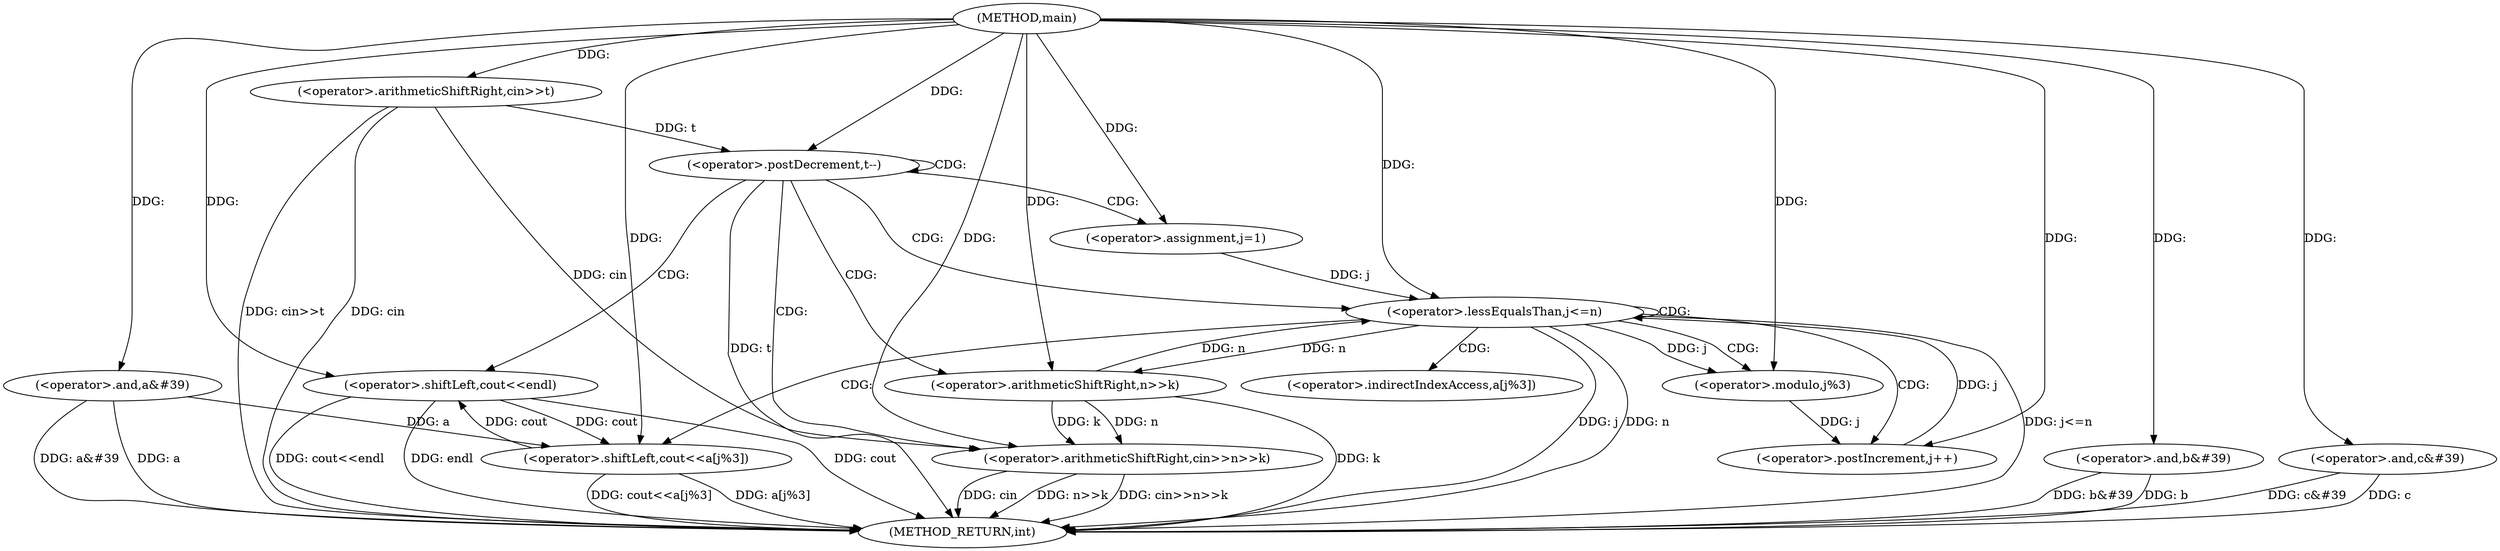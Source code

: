 digraph "main" {  
"1000101" [label = "(METHOD,main)" ]
"1000154" [label = "(METHOD_RETURN,int)" ]
"1000104" [label = "(<operator>.arithmeticShiftRight,cin>>t)" ]
"1000110" [label = "(<operator>.and,a&#39)" ]
"1000115" [label = "(<operator>.and,b&#39)" ]
"1000120" [label = "(<operator>.and,c&#39)" ]
"1000124" [label = "(<operator>.postDecrement,t--)" ]
"1000129" [label = "(<operator>.arithmeticShiftRight,cin>>n>>k)" ]
"1000151" [label = "(<operator>.shiftLeft,cout<<endl)" ]
"1000136" [label = "(<operator>.assignment,j=1)" ]
"1000139" [label = "(<operator>.lessEqualsThan,j<=n)" ]
"1000142" [label = "(<operator>.postIncrement,j++)" ]
"1000144" [label = "(<operator>.shiftLeft,cout<<a[j%3])" ]
"1000131" [label = "(<operator>.arithmeticShiftRight,n>>k)" ]
"1000148" [label = "(<operator>.modulo,j%3)" ]
"1000146" [label = "(<operator>.indirectIndexAccess,a[j%3])" ]
  "1000104" -> "1000154"  [ label = "DDG: cin"] 
  "1000104" -> "1000154"  [ label = "DDG: cin>>t"] 
  "1000110" -> "1000154"  [ label = "DDG: a"] 
  "1000110" -> "1000154"  [ label = "DDG: a&#39"] 
  "1000115" -> "1000154"  [ label = "DDG: b&#39"] 
  "1000120" -> "1000154"  [ label = "DDG: c&#39"] 
  "1000124" -> "1000154"  [ label = "DDG: t"] 
  "1000129" -> "1000154"  [ label = "DDG: cin"] 
  "1000131" -> "1000154"  [ label = "DDG: k"] 
  "1000129" -> "1000154"  [ label = "DDG: n>>k"] 
  "1000129" -> "1000154"  [ label = "DDG: cin>>n>>k"] 
  "1000139" -> "1000154"  [ label = "DDG: j"] 
  "1000139" -> "1000154"  [ label = "DDG: n"] 
  "1000139" -> "1000154"  [ label = "DDG: j<=n"] 
  "1000151" -> "1000154"  [ label = "DDG: cout"] 
  "1000151" -> "1000154"  [ label = "DDG: cout<<endl"] 
  "1000144" -> "1000154"  [ label = "DDG: a[j%3]"] 
  "1000144" -> "1000154"  [ label = "DDG: cout<<a[j%3]"] 
  "1000120" -> "1000154"  [ label = "DDG: c"] 
  "1000151" -> "1000154"  [ label = "DDG: endl"] 
  "1000115" -> "1000154"  [ label = "DDG: b"] 
  "1000101" -> "1000104"  [ label = "DDG: "] 
  "1000101" -> "1000110"  [ label = "DDG: "] 
  "1000101" -> "1000115"  [ label = "DDG: "] 
  "1000101" -> "1000120"  [ label = "DDG: "] 
  "1000104" -> "1000124"  [ label = "DDG: t"] 
  "1000101" -> "1000124"  [ label = "DDG: "] 
  "1000104" -> "1000129"  [ label = "DDG: cin"] 
  "1000101" -> "1000129"  [ label = "DDG: "] 
  "1000131" -> "1000129"  [ label = "DDG: n"] 
  "1000131" -> "1000129"  [ label = "DDG: k"] 
  "1000101" -> "1000136"  [ label = "DDG: "] 
  "1000144" -> "1000151"  [ label = "DDG: cout"] 
  "1000101" -> "1000151"  [ label = "DDG: "] 
  "1000139" -> "1000131"  [ label = "DDG: n"] 
  "1000101" -> "1000131"  [ label = "DDG: "] 
  "1000136" -> "1000139"  [ label = "DDG: j"] 
  "1000142" -> "1000139"  [ label = "DDG: j"] 
  "1000101" -> "1000139"  [ label = "DDG: "] 
  "1000131" -> "1000139"  [ label = "DDG: n"] 
  "1000148" -> "1000142"  [ label = "DDG: j"] 
  "1000101" -> "1000142"  [ label = "DDG: "] 
  "1000151" -> "1000144"  [ label = "DDG: cout"] 
  "1000101" -> "1000144"  [ label = "DDG: "] 
  "1000110" -> "1000144"  [ label = "DDG: a"] 
  "1000139" -> "1000148"  [ label = "DDG: j"] 
  "1000101" -> "1000148"  [ label = "DDG: "] 
  "1000124" -> "1000131"  [ label = "CDG: "] 
  "1000124" -> "1000129"  [ label = "CDG: "] 
  "1000124" -> "1000124"  [ label = "CDG: "] 
  "1000124" -> "1000151"  [ label = "CDG: "] 
  "1000124" -> "1000139"  [ label = "CDG: "] 
  "1000124" -> "1000136"  [ label = "CDG: "] 
  "1000139" -> "1000142"  [ label = "CDG: "] 
  "1000139" -> "1000139"  [ label = "CDG: "] 
  "1000139" -> "1000148"  [ label = "CDG: "] 
  "1000139" -> "1000146"  [ label = "CDG: "] 
  "1000139" -> "1000144"  [ label = "CDG: "] 
}

